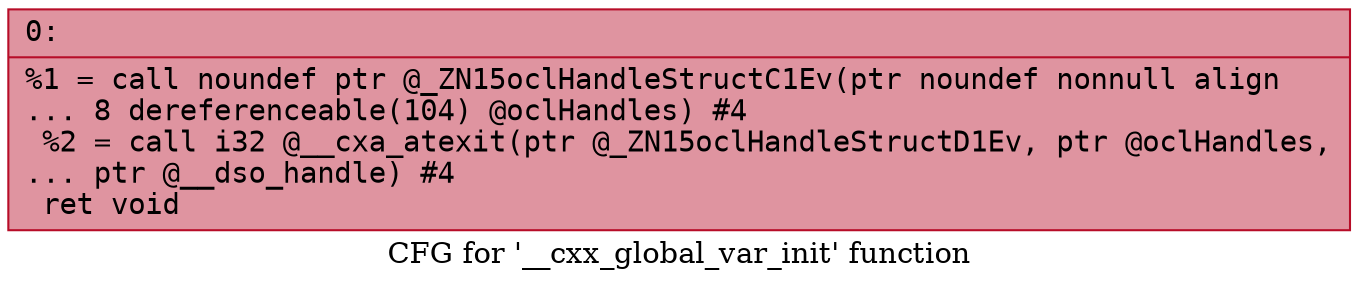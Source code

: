 digraph "CFG for '__cxx_global_var_init' function" {
	label="CFG for '__cxx_global_var_init' function";

	Node0x6000009158b0 [shape=record,color="#b70d28ff", style=filled, fillcolor="#b70d2870" fontname="Courier",label="{0:\l|  %1 = call noundef ptr @_ZN15oclHandleStructC1Ev(ptr noundef nonnull align\l... 8 dereferenceable(104) @oclHandles) #4\l  %2 = call i32 @__cxa_atexit(ptr @_ZN15oclHandleStructD1Ev, ptr @oclHandles,\l... ptr @__dso_handle) #4\l  ret void\l}"];
}
